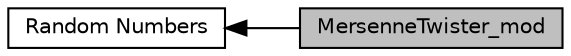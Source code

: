 digraph "MersenneTwister_mod"
{
  edge [fontname="Helvetica",fontsize="10",labelfontname="Helvetica",labelfontsize="10"];
  node [fontname="Helvetica",fontsize="10",shape=box];
  rankdir=LR;
  Node2 [label="Random Numbers",height=0.2,width=0.4,color="black", fillcolor="white", style="filled",URL="$group__random__numbers.html",tooltip="Modules and associated files in the random_numbers directory."];
  Node1 [label="MersenneTwister_mod",height=0.2,width=0.4,color="black", fillcolor="grey75", style="filled", fontcolor="black",tooltip="Fortran-95 implementation of the Mersenne Twister 19937 algorithm."];
  Node2->Node1 [shape=plaintext, dir="back", style="solid"];
}
